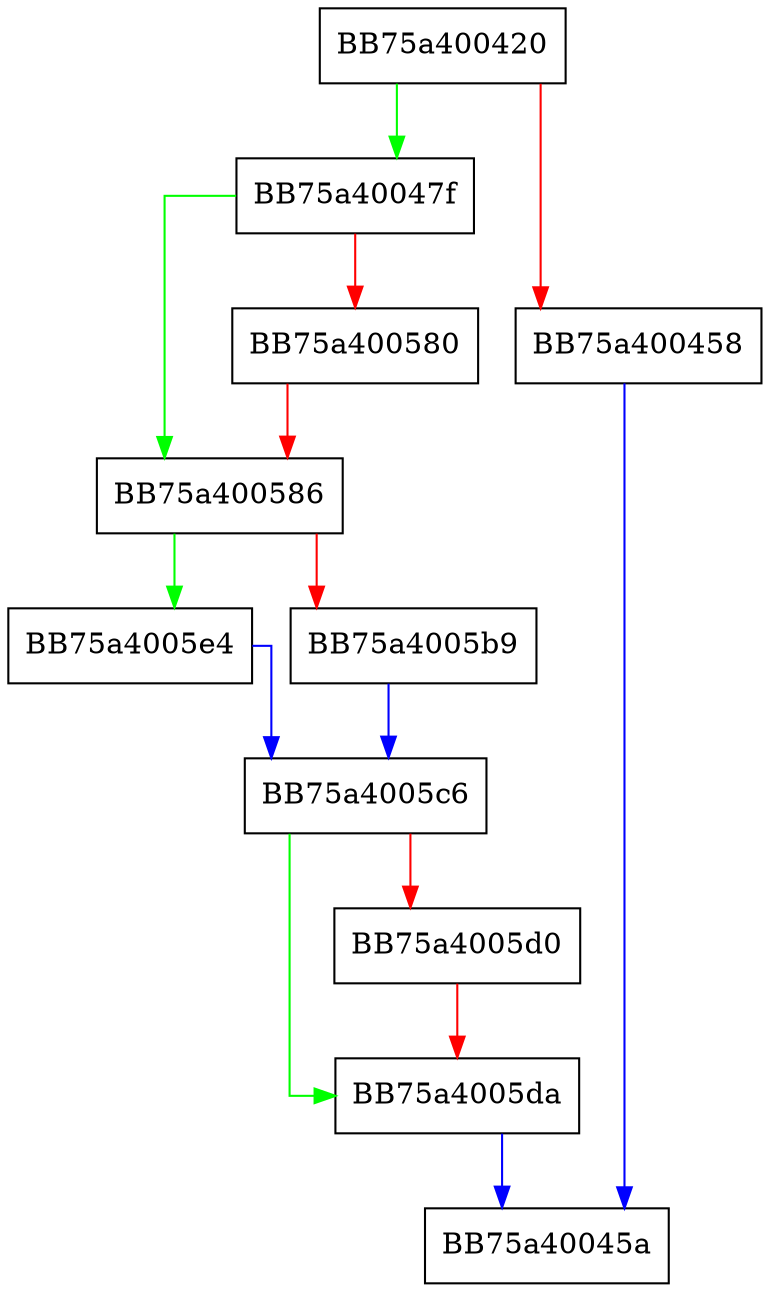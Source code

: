 digraph RollingQueueQueryKeyRegex {
  node [shape="box"];
  graph [splines=ortho];
  BB75a400420 -> BB75a40047f [color="green"];
  BB75a400420 -> BB75a400458 [color="red"];
  BB75a400458 -> BB75a40045a [color="blue"];
  BB75a40047f -> BB75a400586 [color="green"];
  BB75a40047f -> BB75a400580 [color="red"];
  BB75a400580 -> BB75a400586 [color="red"];
  BB75a400586 -> BB75a4005e4 [color="green"];
  BB75a400586 -> BB75a4005b9 [color="red"];
  BB75a4005b9 -> BB75a4005c6 [color="blue"];
  BB75a4005c6 -> BB75a4005da [color="green"];
  BB75a4005c6 -> BB75a4005d0 [color="red"];
  BB75a4005d0 -> BB75a4005da [color="red"];
  BB75a4005da -> BB75a40045a [color="blue"];
  BB75a4005e4 -> BB75a4005c6 [color="blue"];
}